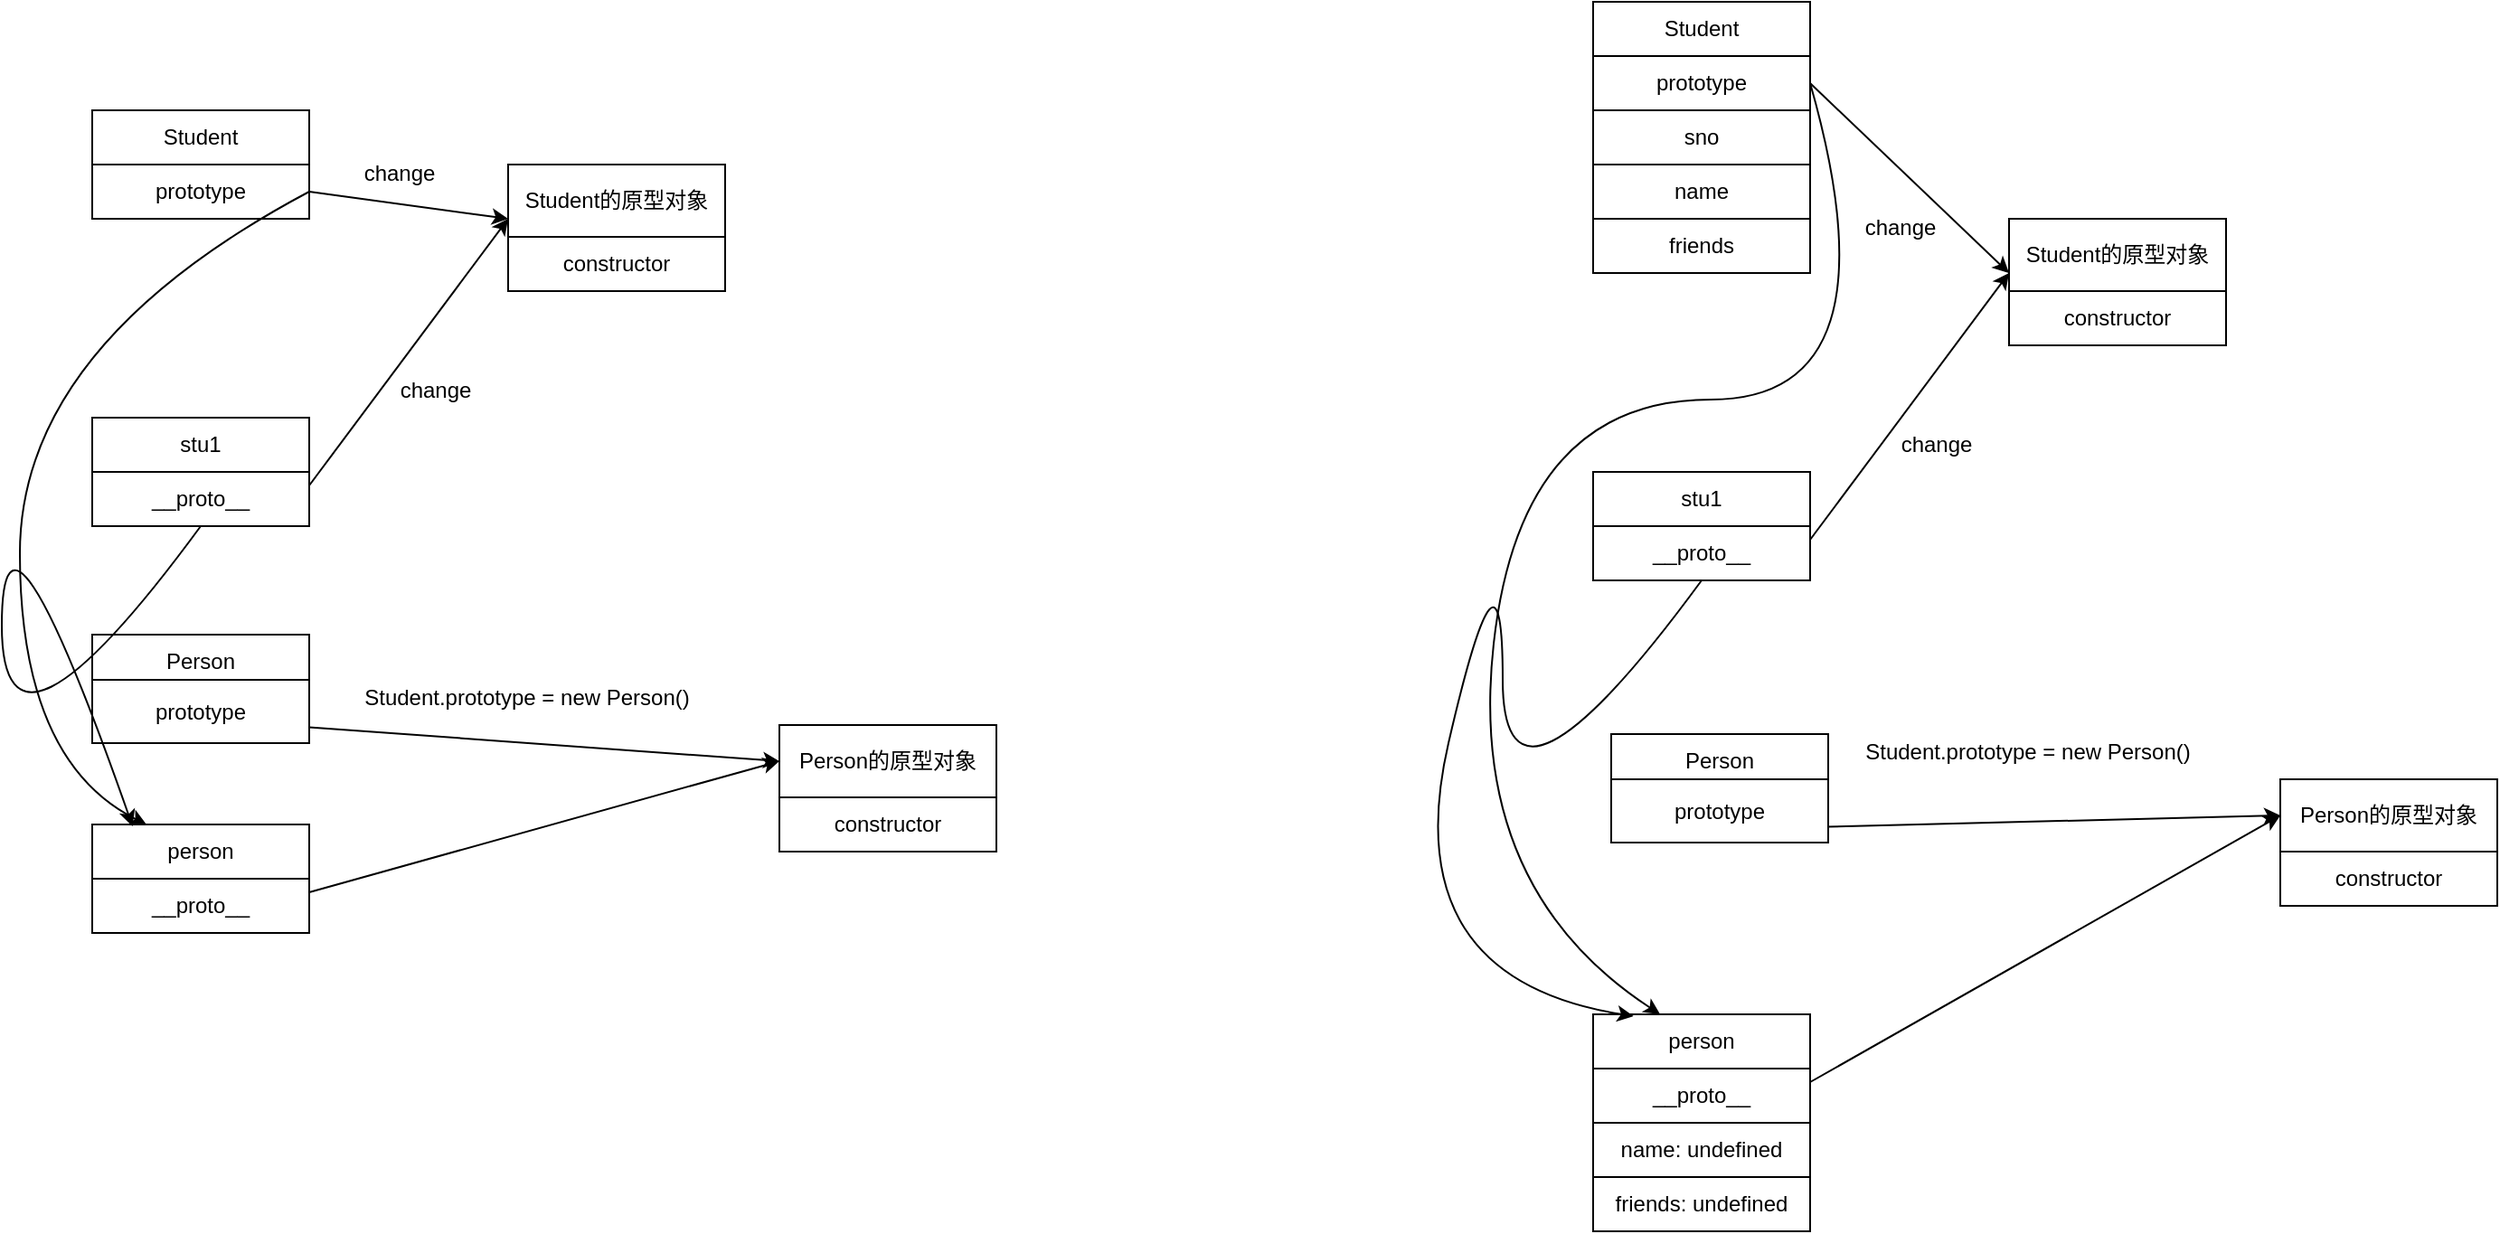 <mxfile>
    <diagram id="IgwixdgLwgVkYf3FX1b1" name="第 1 页">
        <mxGraphModel dx="980" dy="1581" grid="1" gridSize="10" guides="1" tooltips="1" connect="1" arrows="1" fold="1" page="1" pageScale="1" pageWidth="827" pageHeight="1169" background="none" math="0" shadow="0">
            <root>
                <mxCell id="0"/>
                <mxCell id="1" parent="0"/>
                <mxCell id="3" value="stu1" style="rounded=0;whiteSpace=wrap;html=1;" parent="1" vertex="1">
                    <mxGeometry x="100" y="210" width="120" height="30" as="geometry"/>
                </mxCell>
                <mxCell id="4" value="__proto__" style="rounded=0;whiteSpace=wrap;html=1;" parent="1" vertex="1">
                    <mxGeometry x="100" y="240" width="120" height="30" as="geometry"/>
                </mxCell>
                <mxCell id="5" value="Student" style="rounded=0;whiteSpace=wrap;html=1;" parent="1" vertex="1">
                    <mxGeometry x="100" y="40" width="120" height="30" as="geometry"/>
                </mxCell>
                <mxCell id="6" value="prototype" style="rounded=0;whiteSpace=wrap;html=1;" parent="1" vertex="1">
                    <mxGeometry x="100" y="70" width="120" height="30" as="geometry"/>
                </mxCell>
                <mxCell id="7" value="Student的原型对象" style="rounded=0;whiteSpace=wrap;html=1;" parent="1" vertex="1">
                    <mxGeometry x="330" y="70" width="120" height="40" as="geometry"/>
                </mxCell>
                <mxCell id="8" value="constructor" style="rounded=0;whiteSpace=wrap;html=1;" parent="1" vertex="1">
                    <mxGeometry x="330" y="110" width="120" height="30" as="geometry"/>
                </mxCell>
                <mxCell id="9" value="" style="endArrow=classic;html=1;exitX=1;exitY=0.25;exitDx=0;exitDy=0;entryX=0;entryY=0.75;entryDx=0;entryDy=0;" parent="1" source="4" target="7" edge="1">
                    <mxGeometry width="50" height="50" relative="1" as="geometry">
                        <mxPoint x="240" y="260" as="sourcePoint"/>
                        <mxPoint x="290" y="210" as="targetPoint"/>
                    </mxGeometry>
                </mxCell>
                <mxCell id="10" value="" style="endArrow=classic;html=1;exitX=1;exitY=0.5;exitDx=0;exitDy=0;" parent="1" source="6" edge="1">
                    <mxGeometry width="50" height="50" relative="1" as="geometry">
                        <mxPoint x="230" y="257.5" as="sourcePoint"/>
                        <mxPoint x="330" y="100" as="targetPoint"/>
                    </mxGeometry>
                </mxCell>
                <mxCell id="11" value="Person" style="rounded=0;whiteSpace=wrap;html=1;" parent="1" vertex="1">
                    <mxGeometry x="100" y="330" width="120" height="30" as="geometry"/>
                </mxCell>
                <mxCell id="12" value="prototype" style="rounded=0;whiteSpace=wrap;html=1;" parent="1" vertex="1">
                    <mxGeometry x="100" y="355" width="120" height="35" as="geometry"/>
                </mxCell>
                <mxCell id="13" value="Student.prototype = new Person()&lt;br&gt;" style="text;html=1;align=center;verticalAlign=middle;resizable=0;points=[];autosize=1;strokeColor=none;fillColor=none;" parent="1" vertex="1">
                    <mxGeometry x="240" y="355" width="200" height="20" as="geometry"/>
                </mxCell>
                <mxCell id="14" value="person" style="rounded=0;whiteSpace=wrap;html=1;" parent="1" vertex="1">
                    <mxGeometry x="100" y="435" width="120" height="30" as="geometry"/>
                </mxCell>
                <mxCell id="15" value="__proto__" style="rounded=0;whiteSpace=wrap;html=1;" parent="1" vertex="1">
                    <mxGeometry x="100" y="465" width="120" height="30" as="geometry"/>
                </mxCell>
                <mxCell id="16" value="Person的原型对象" style="rounded=0;whiteSpace=wrap;html=1;" parent="1" vertex="1">
                    <mxGeometry x="480" y="380" width="120" height="40" as="geometry"/>
                </mxCell>
                <mxCell id="17" value="constructor" style="rounded=0;whiteSpace=wrap;html=1;" parent="1" vertex="1">
                    <mxGeometry x="480" y="420" width="120" height="30" as="geometry"/>
                </mxCell>
                <mxCell id="20" value="" style="curved=1;endArrow=classic;html=1;exitX=1;exitY=0.5;exitDx=0;exitDy=0;" parent="1" source="6" target="14" edge="1">
                    <mxGeometry width="50" height="50" relative="1" as="geometry">
                        <mxPoint x="410" y="290" as="sourcePoint"/>
                        <mxPoint x="460" y="240" as="targetPoint"/>
                        <Array as="points">
                            <mxPoint x="60" y="170"/>
                            <mxPoint x="60" y="400"/>
                        </Array>
                    </mxGeometry>
                </mxCell>
                <mxCell id="21" value="change" style="text;html=1;strokeColor=none;fillColor=none;align=center;verticalAlign=middle;whiteSpace=wrap;rounded=0;" parent="1" vertex="1">
                    <mxGeometry x="240" y="60" width="60" height="30" as="geometry"/>
                </mxCell>
                <mxCell id="22" value="" style="endArrow=classic;html=1;exitX=1;exitY=0.75;exitDx=0;exitDy=0;entryX=0;entryY=0.5;entryDx=0;entryDy=0;" parent="1" source="12" target="16" edge="1">
                    <mxGeometry width="50" height="50" relative="1" as="geometry">
                        <mxPoint x="330" y="480" as="sourcePoint"/>
                        <mxPoint x="380" y="430" as="targetPoint"/>
                    </mxGeometry>
                </mxCell>
                <mxCell id="23" value="" style="endArrow=classic;html=1;exitX=1;exitY=0.25;exitDx=0;exitDy=0;" parent="1" source="15" edge="1">
                    <mxGeometry width="50" height="50" relative="1" as="geometry">
                        <mxPoint x="230" y="391.25" as="sourcePoint"/>
                        <mxPoint x="480" y="400" as="targetPoint"/>
                    </mxGeometry>
                </mxCell>
                <mxCell id="24" value="change" style="text;html=1;strokeColor=none;fillColor=none;align=center;verticalAlign=middle;whiteSpace=wrap;rounded=0;" parent="1" vertex="1">
                    <mxGeometry x="260" y="180" width="60" height="30" as="geometry"/>
                </mxCell>
                <mxCell id="25" value="" style="curved=1;endArrow=classic;html=1;exitX=0.5;exitY=1;exitDx=0;exitDy=0;entryX=0.186;entryY=0.034;entryDx=0;entryDy=0;entryPerimeter=0;" parent="1" source="4" target="14" edge="1">
                    <mxGeometry width="50" height="50" relative="1" as="geometry">
                        <mxPoint x="250" y="300" as="sourcePoint"/>
                        <mxPoint x="300" y="250" as="targetPoint"/>
                        <Array as="points">
                            <mxPoint x="50" y="420"/>
                            <mxPoint x="50" y="230"/>
                        </Array>
                    </mxGeometry>
                </mxCell>
                <mxCell id="27" value="stu1" style="rounded=0;whiteSpace=wrap;html=1;" vertex="1" parent="1">
                    <mxGeometry x="930" y="240" width="120" height="30" as="geometry"/>
                </mxCell>
                <mxCell id="28" value="__proto__" style="rounded=0;whiteSpace=wrap;html=1;" vertex="1" parent="1">
                    <mxGeometry x="930" y="270" width="120" height="30" as="geometry"/>
                </mxCell>
                <mxCell id="29" value="Student" style="rounded=0;whiteSpace=wrap;html=1;" vertex="1" parent="1">
                    <mxGeometry x="930" y="-20" width="120" height="30" as="geometry"/>
                </mxCell>
                <mxCell id="30" value="prototype" style="rounded=0;whiteSpace=wrap;html=1;" vertex="1" parent="1">
                    <mxGeometry x="930" y="10" width="120" height="30" as="geometry"/>
                </mxCell>
                <mxCell id="31" value="Student的原型对象" style="rounded=0;whiteSpace=wrap;html=1;" vertex="1" parent="1">
                    <mxGeometry x="1160" y="100" width="120" height="40" as="geometry"/>
                </mxCell>
                <mxCell id="32" value="constructor" style="rounded=0;whiteSpace=wrap;html=1;" vertex="1" parent="1">
                    <mxGeometry x="1160" y="140" width="120" height="30" as="geometry"/>
                </mxCell>
                <mxCell id="33" value="" style="endArrow=classic;html=1;exitX=1;exitY=0.25;exitDx=0;exitDy=0;entryX=0;entryY=0.75;entryDx=0;entryDy=0;" edge="1" parent="1" source="28" target="31">
                    <mxGeometry width="50" height="50" relative="1" as="geometry">
                        <mxPoint x="1070" y="290" as="sourcePoint"/>
                        <mxPoint x="1120" y="240" as="targetPoint"/>
                    </mxGeometry>
                </mxCell>
                <mxCell id="34" value="" style="endArrow=classic;html=1;exitX=1;exitY=0.5;exitDx=0;exitDy=0;" edge="1" parent="1" source="30">
                    <mxGeometry width="50" height="50" relative="1" as="geometry">
                        <mxPoint x="1060" y="287.5" as="sourcePoint"/>
                        <mxPoint x="1160" y="130" as="targetPoint"/>
                    </mxGeometry>
                </mxCell>
                <mxCell id="35" value="Person" style="rounded=0;whiteSpace=wrap;html=1;" vertex="1" parent="1">
                    <mxGeometry x="940" y="385" width="120" height="30" as="geometry"/>
                </mxCell>
                <mxCell id="36" value="prototype" style="rounded=0;whiteSpace=wrap;html=1;" vertex="1" parent="1">
                    <mxGeometry x="940" y="410" width="120" height="35" as="geometry"/>
                </mxCell>
                <mxCell id="37" value="Student.prototype = new Person()&lt;br&gt;" style="text;html=1;align=center;verticalAlign=middle;resizable=0;points=[];autosize=1;strokeColor=none;fillColor=none;" vertex="1" parent="1">
                    <mxGeometry x="1070" y="385" width="200" height="20" as="geometry"/>
                </mxCell>
                <mxCell id="38" value="person" style="rounded=0;whiteSpace=wrap;html=1;" vertex="1" parent="1">
                    <mxGeometry x="930" y="540" width="120" height="30" as="geometry"/>
                </mxCell>
                <mxCell id="39" value="__proto__" style="rounded=0;whiteSpace=wrap;html=1;" vertex="1" parent="1">
                    <mxGeometry x="930" y="570" width="120" height="30" as="geometry"/>
                </mxCell>
                <mxCell id="40" value="Person的原型对象" style="rounded=0;whiteSpace=wrap;html=1;" vertex="1" parent="1">
                    <mxGeometry x="1310" y="410" width="120" height="40" as="geometry"/>
                </mxCell>
                <mxCell id="41" value="constructor" style="rounded=0;whiteSpace=wrap;html=1;" vertex="1" parent="1">
                    <mxGeometry x="1310" y="450" width="120" height="30" as="geometry"/>
                </mxCell>
                <mxCell id="42" value="" style="curved=1;endArrow=classic;html=1;exitX=1;exitY=0.5;exitDx=0;exitDy=0;" edge="1" parent="1" source="30" target="38">
                    <mxGeometry width="50" height="50" relative="1" as="geometry">
                        <mxPoint x="1240" y="320" as="sourcePoint"/>
                        <mxPoint x="1290" y="270" as="targetPoint"/>
                        <Array as="points">
                            <mxPoint x="1100" y="200"/>
                            <mxPoint x="890" y="200"/>
                            <mxPoint x="860" y="470"/>
                        </Array>
                    </mxGeometry>
                </mxCell>
                <mxCell id="43" value="change" style="text;html=1;strokeColor=none;fillColor=none;align=center;verticalAlign=middle;whiteSpace=wrap;rounded=0;" vertex="1" parent="1">
                    <mxGeometry x="1070" y="90" width="60" height="30" as="geometry"/>
                </mxCell>
                <mxCell id="44" value="" style="endArrow=classic;html=1;exitX=1;exitY=0.75;exitDx=0;exitDy=0;entryX=0;entryY=0.5;entryDx=0;entryDy=0;" edge="1" parent="1" source="36" target="40">
                    <mxGeometry width="50" height="50" relative="1" as="geometry">
                        <mxPoint x="1160" y="510" as="sourcePoint"/>
                        <mxPoint x="1210" y="460" as="targetPoint"/>
                    </mxGeometry>
                </mxCell>
                <mxCell id="45" value="" style="endArrow=classic;html=1;exitX=1;exitY=0.25;exitDx=0;exitDy=0;" edge="1" parent="1" source="39">
                    <mxGeometry width="50" height="50" relative="1" as="geometry">
                        <mxPoint x="1060" y="421.25" as="sourcePoint"/>
                        <mxPoint x="1310.0" y="430" as="targetPoint"/>
                    </mxGeometry>
                </mxCell>
                <mxCell id="46" value="change" style="text;html=1;strokeColor=none;fillColor=none;align=center;verticalAlign=middle;whiteSpace=wrap;rounded=0;" vertex="1" parent="1">
                    <mxGeometry x="1090" y="210" width="60" height="30" as="geometry"/>
                </mxCell>
                <mxCell id="47" value="" style="curved=1;endArrow=classic;html=1;exitX=0.5;exitY=1;exitDx=0;exitDy=0;entryX=0.186;entryY=0.034;entryDx=0;entryDy=0;entryPerimeter=0;" edge="1" parent="1" source="28" target="38">
                    <mxGeometry width="50" height="50" relative="1" as="geometry">
                        <mxPoint x="1080" y="330" as="sourcePoint"/>
                        <mxPoint x="1130" y="280" as="targetPoint"/>
                        <Array as="points">
                            <mxPoint x="880" y="450"/>
                            <mxPoint x="880" y="260"/>
                            <mxPoint x="820" y="520"/>
                        </Array>
                    </mxGeometry>
                </mxCell>
                <mxCell id="50" value="sno" style="rounded=0;whiteSpace=wrap;html=1;" vertex="1" parent="1">
                    <mxGeometry x="930" y="40" width="120" height="30" as="geometry"/>
                </mxCell>
                <mxCell id="51" value="name" style="rounded=0;whiteSpace=wrap;html=1;" vertex="1" parent="1">
                    <mxGeometry x="930" y="70" width="120" height="30" as="geometry"/>
                </mxCell>
                <mxCell id="52" value="friends" style="rounded=0;whiteSpace=wrap;html=1;" vertex="1" parent="1">
                    <mxGeometry x="930" y="100" width="120" height="30" as="geometry"/>
                </mxCell>
                <mxCell id="54" value="name: undefined" style="rounded=0;whiteSpace=wrap;html=1;" vertex="1" parent="1">
                    <mxGeometry x="930" y="600" width="120" height="30" as="geometry"/>
                </mxCell>
                <mxCell id="55" value="friends: undefined" style="rounded=0;whiteSpace=wrap;html=1;" vertex="1" parent="1">
                    <mxGeometry x="930" y="630" width="120" height="30" as="geometry"/>
                </mxCell>
            </root>
        </mxGraphModel>
    </diagram>
</mxfile>